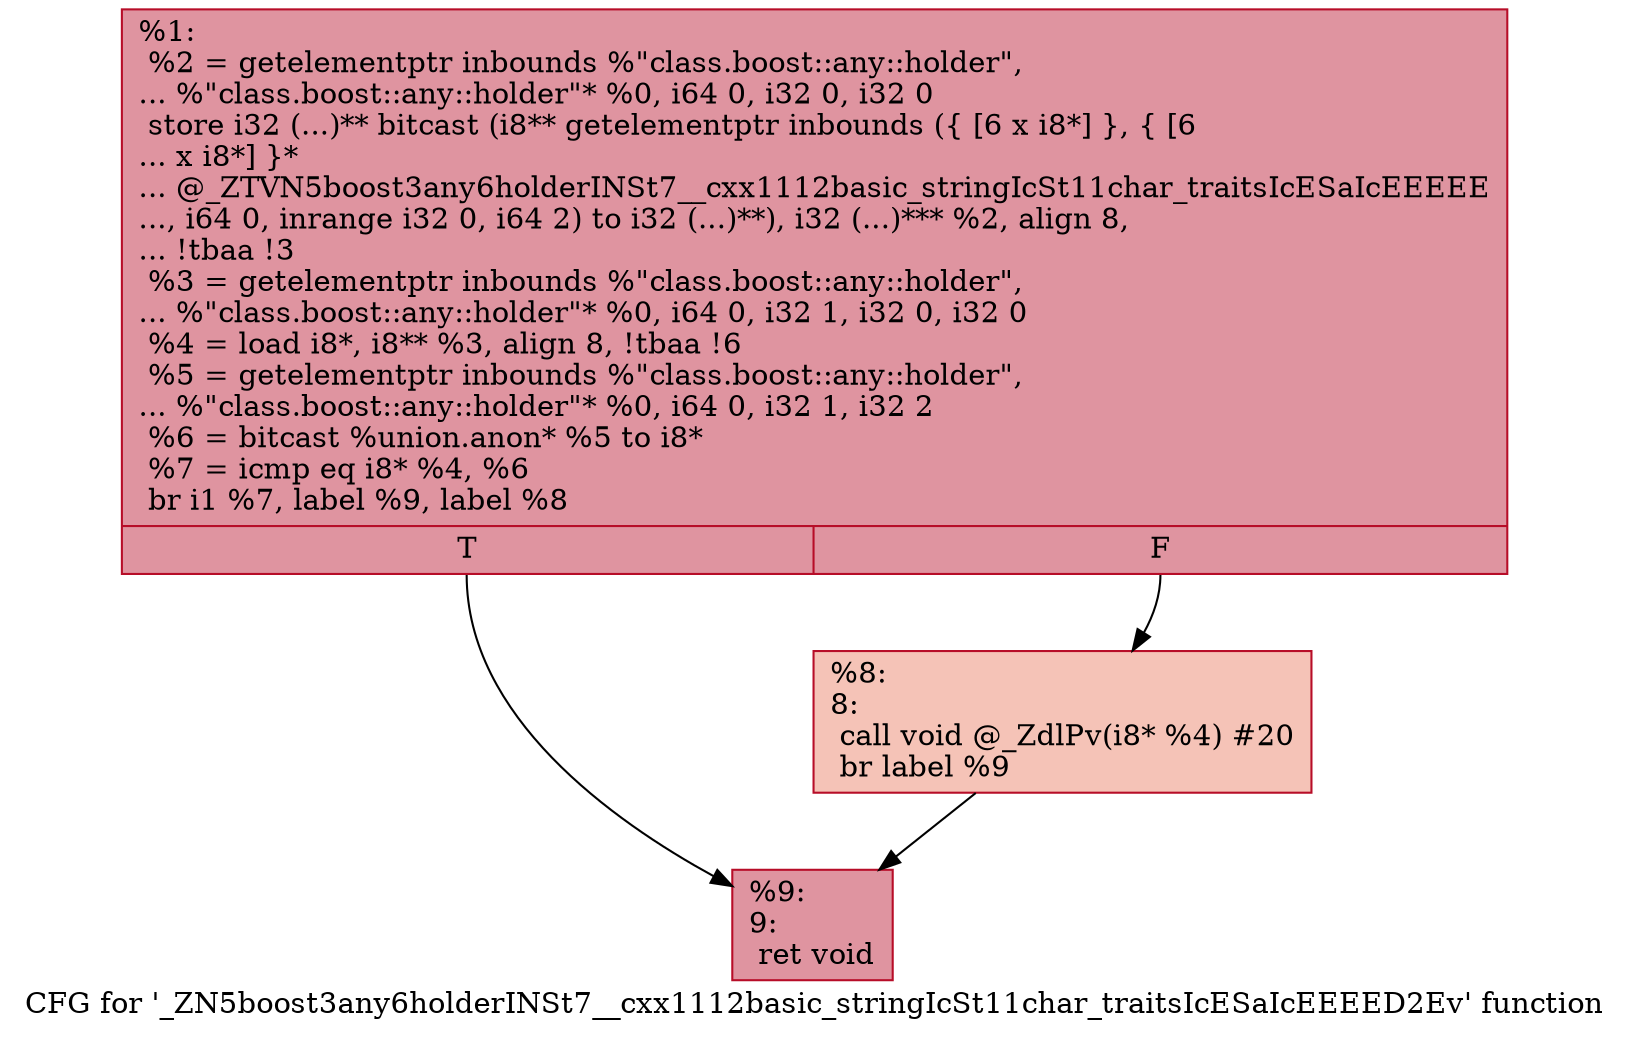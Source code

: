 digraph "CFG for '_ZN5boost3any6holderINSt7__cxx1112basic_stringIcSt11char_traitsIcESaIcEEEED2Ev' function" {
	label="CFG for '_ZN5boost3any6holderINSt7__cxx1112basic_stringIcSt11char_traitsIcESaIcEEEED2Ev' function";

	Node0x557e589d81b0 [shape=record,color="#b70d28ff", style=filled, fillcolor="#b70d2870",label="{%1:\l  %2 = getelementptr inbounds %\"class.boost::any::holder\",\l... %\"class.boost::any::holder\"* %0, i64 0, i32 0, i32 0\l  store i32 (...)** bitcast (i8** getelementptr inbounds (\{ [6 x i8*] \}, \{ [6\l... x i8*] \}*\l... @_ZTVN5boost3any6holderINSt7__cxx1112basic_stringIcSt11char_traitsIcESaIcEEEEE\l..., i64 0, inrange i32 0, i64 2) to i32 (...)**), i32 (...)*** %2, align 8,\l... !tbaa !3\l  %3 = getelementptr inbounds %\"class.boost::any::holder\",\l... %\"class.boost::any::holder\"* %0, i64 0, i32 1, i32 0, i32 0\l  %4 = load i8*, i8** %3, align 8, !tbaa !6\l  %5 = getelementptr inbounds %\"class.boost::any::holder\",\l... %\"class.boost::any::holder\"* %0, i64 0, i32 1, i32 2\l  %6 = bitcast %union.anon* %5 to i8*\l  %7 = icmp eq i8* %4, %6\l  br i1 %7, label %9, label %8\l|{<s0>T|<s1>F}}"];
	Node0x557e589d81b0:s0 -> Node0x557e589d86b0;
	Node0x557e589d81b0:s1 -> Node0x557e589d8700;
	Node0x557e589d8700 [shape=record,color="#b70d28ff", style=filled, fillcolor="#e8765c70",label="{%8:\l8:                                                \l  call void @_ZdlPv(i8* %4) #20\l  br label %9\l}"];
	Node0x557e589d8700 -> Node0x557e589d86b0;
	Node0x557e589d86b0 [shape=record,color="#b70d28ff", style=filled, fillcolor="#b70d2870",label="{%9:\l9:                                                \l  ret void\l}"];
}

